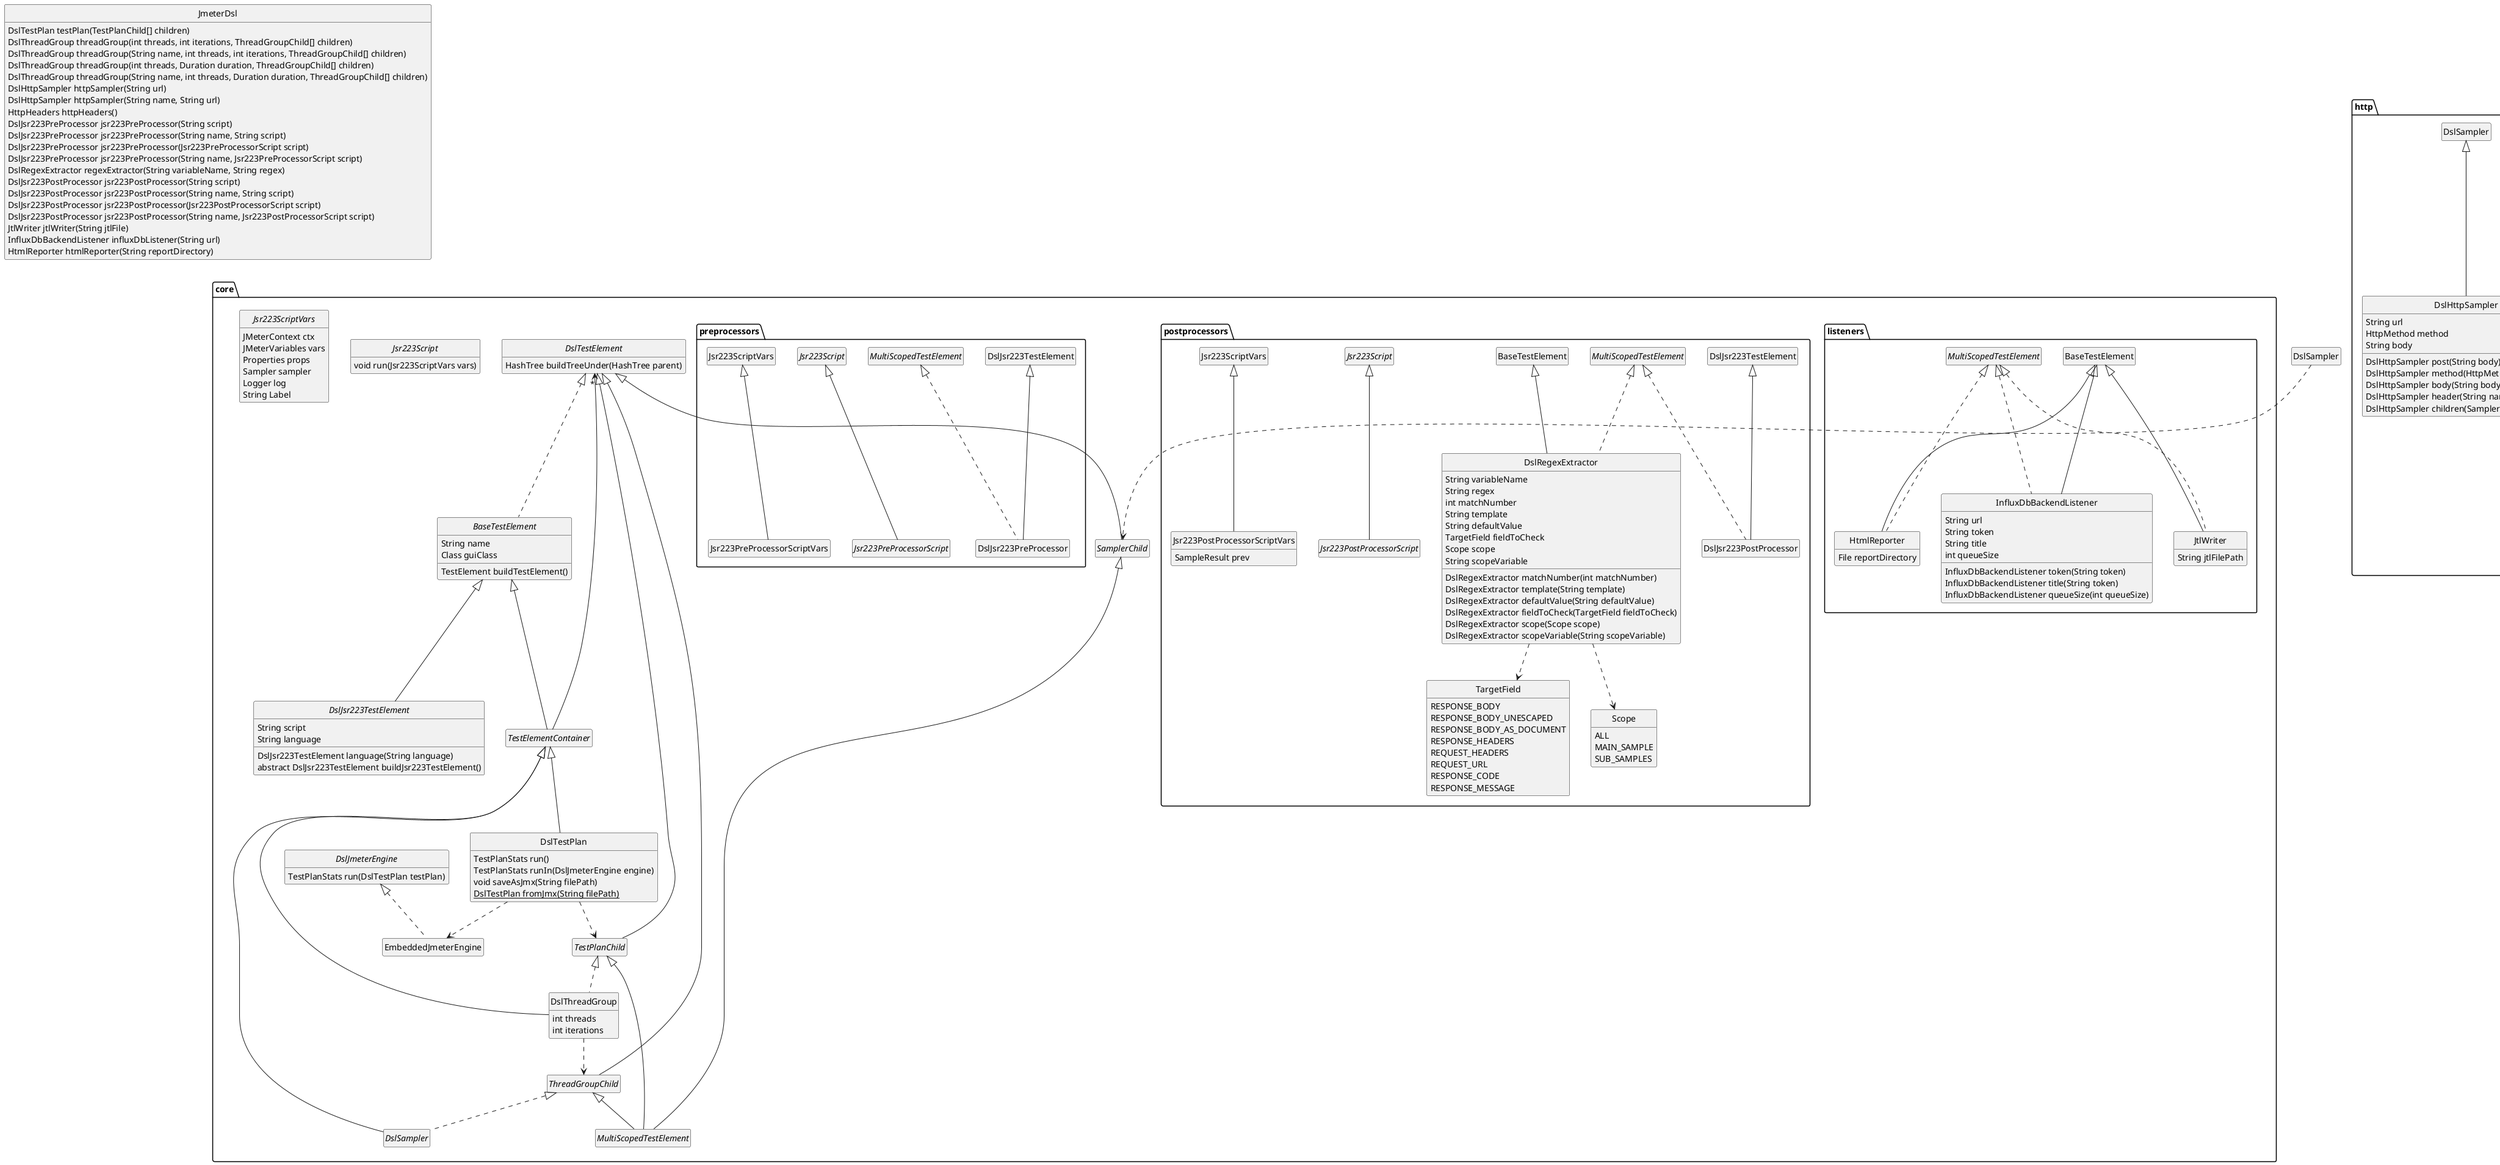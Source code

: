 @startuml

skinparam monochrome true
hide empty members
hide circle

class JmeterDsl {
  DslTestPlan testPlan(TestPlanChild[] children)
  DslThreadGroup threadGroup(int threads, int iterations, ThreadGroupChild[] children)
  DslThreadGroup threadGroup(String name, int threads, int iterations, ThreadGroupChild[] children)
  DslThreadGroup threadGroup(int threads, Duration duration, ThreadGroupChild[] children)
  DslThreadGroup threadGroup(String name, int threads, Duration duration, ThreadGroupChild[] children)
  DslHttpSampler httpSampler(String url)
  DslHttpSampler httpSampler(String name, String url)
  HttpHeaders httpHeaders()
  DslJsr223PreProcessor jsr223PreProcessor(String script)
  DslJsr223PreProcessor jsr223PreProcessor(String name, String script)
  DslJsr223PreProcessor jsr223PreProcessor(Jsr223PreProcessorScript script)
  DslJsr223PreProcessor jsr223PreProcessor(String name, Jsr223PreProcessorScript script)
  DslRegexExtractor regexExtractor(String variableName, String regex)
  DslJsr223PostProcessor jsr223PostProcessor(String script)
  DslJsr223PostProcessor jsr223PostProcessor(String name, String script)
  DslJsr223PostProcessor jsr223PostProcessor(Jsr223PostProcessorScript script)
  DslJsr223PostProcessor jsr223PostProcessor(String name, Jsr223PostProcessorScript script)
  JtlWriter jtlWriter(String jtlFile)
  InfluxDbBackendListener influxDbListener(String url)
  HtmlReporter htmlReporter(String reportDirectory)
}

package core {

  interface DslTestElement {
    HashTree buildTreeUnder(HashTree parent)
  }

  abstract class BaseTestElement implements DslTestElement {
    String name
    Class guiClass
    TestElement buildTestElement()
  }

  abstract class TestElementContainer extends BaseTestElement

  class DslTestPlan extends TestElementContainer {
    TestPlanStats run()
    TestPlanStats runIn(DslJmeterEngine engine)
    void saveAsJmx(String filePath)
    {static} DslTestPlan fromJmx(String filePath)
  }

  interface TestPlanChild extends DslTestElement

  interface DslJmeterEngine {
    TestPlanStats run(DslTestPlan testPlan)
  }

  class EmbeddedJmeterEngine implements DslJmeterEngine

  class DslThreadGroup extends TestElementContainer implements TestPlanChild {
    int threads
    int iterations
  }

  interface ThreadGroupChild extends DslTestElement

  abstract class DslSampler extends TestElementContainer implements ThreadGroupChild

  interface SamplerChild extends DslTestElement

  interface MultiScopedTestElement extends TestPlanChild, ThreadGroupChild, SamplerChild

  package listeners {

    class JtlWriter extends BaseTestElement implements MultiScopedTestElement {
      String jtlFilePath
    }

    class HtmlReporter extends BaseTestElement implements MultiScopedTestElement {
      File reportDirectory
    }

    class InfluxDbBackendListener extends BaseTestElement implements MultiScopedTestElement {
      String url
      String token
      String title
      int queueSize
      InfluxDbBackendListener token(String token)
      InfluxDbBackendListener title(String token)
      InfluxDbBackendListener queueSize(int queueSize)
    }

  }

  abstract class DslJsr223TestElement extends BaseTestElement {
        String script
        String language
        DslJsr223TestElement language(String language)
        abstract DslJsr223TestElement buildJsr223TestElement()
  }

  interface Jsr223Script {
    void run(Jsr223ScriptVars vars)
  }

  abstract class Jsr223ScriptVars {
    JMeterContext ctx
    JMeterVariables vars
    Properties props
    Sampler sampler
    Logger log
    String Label
  }

  package postprocessors {

    class DslJsr223PostProcessor extends DslJsr223TestElement implements MultiScopedTestElement

    interface Jsr223PostProcessorScript extends Jsr223Script

    class Jsr223PostProcessorScriptVars extends Jsr223ScriptVars {
      SampleResult prev
    }

    class DslRegexExtractor extends BaseTestElement implements MultiScopedTestElement {
      String variableName
      String regex
      int matchNumber
      String template
      String defaultValue
      TargetField fieldToCheck
      Scope scope
      String scopeVariable
      DslRegexExtractor matchNumber(int matchNumber)
      DslRegexExtractor template(String template)
      DslRegexExtractor defaultValue(String defaultValue)
      DslRegexExtractor fieldToCheck(TargetField fieldToCheck)
      DslRegexExtractor scope(Scope scope)
      DslRegexExtractor scopeVariable(String scopeVariable)
    }

    enum TargetField {
      RESPONSE_BODY
      RESPONSE_BODY_UNESCAPED
      RESPONSE_BODY_AS_DOCUMENT
      RESPONSE_HEADERS
      REQUEST_HEADERS
      REQUEST_URL
      RESPONSE_CODE
      RESPONSE_MESSAGE
    }

    enum Scope {
      ALL
      MAIN_SAMPLE
      SUB_SAMPLES
    }

    DslRegexExtractor ..> TargetField
    DslRegexExtractor ..> Scope

  }

  package preprocessors {

    class DslJsr223PreProcessor extends DslJsr223TestElement implements MultiScopedTestElement

    interface Jsr223PreProcessorScript extends Jsr223Script

    class Jsr223PreProcessorScriptVars extends Jsr223ScriptVars

  }

}

package http {

  class DslHttpSampler extends DslSampler {
    String url
    HttpMethod method
    String body
    DslHttpSampler post(String body)
    DslHttpSampler method(HttpMethod method)
    DslHttpSampler body(String body)
    DslHttpSampler header(String name, String value)
    DslHttpSampler children(SamplerChild[] children)
  }

  class HttpHeaders extends BaseTestElement implements MultiScopedTestElement {
    HttpHeaders header(String name, String value)
  }

}

JmeterDsl -[hidden]- core
TestElementContainer -up-> "*" DslTestElement
DslTestPlan ..> TestPlanChild
DslThreadGroup ..> ThreadGroupChild
DslTestPlan ..> EmbeddedJmeterEngine
DslSampler ..> SamplerChild
DslHttpSampler --> HttpHeaders

@enduml